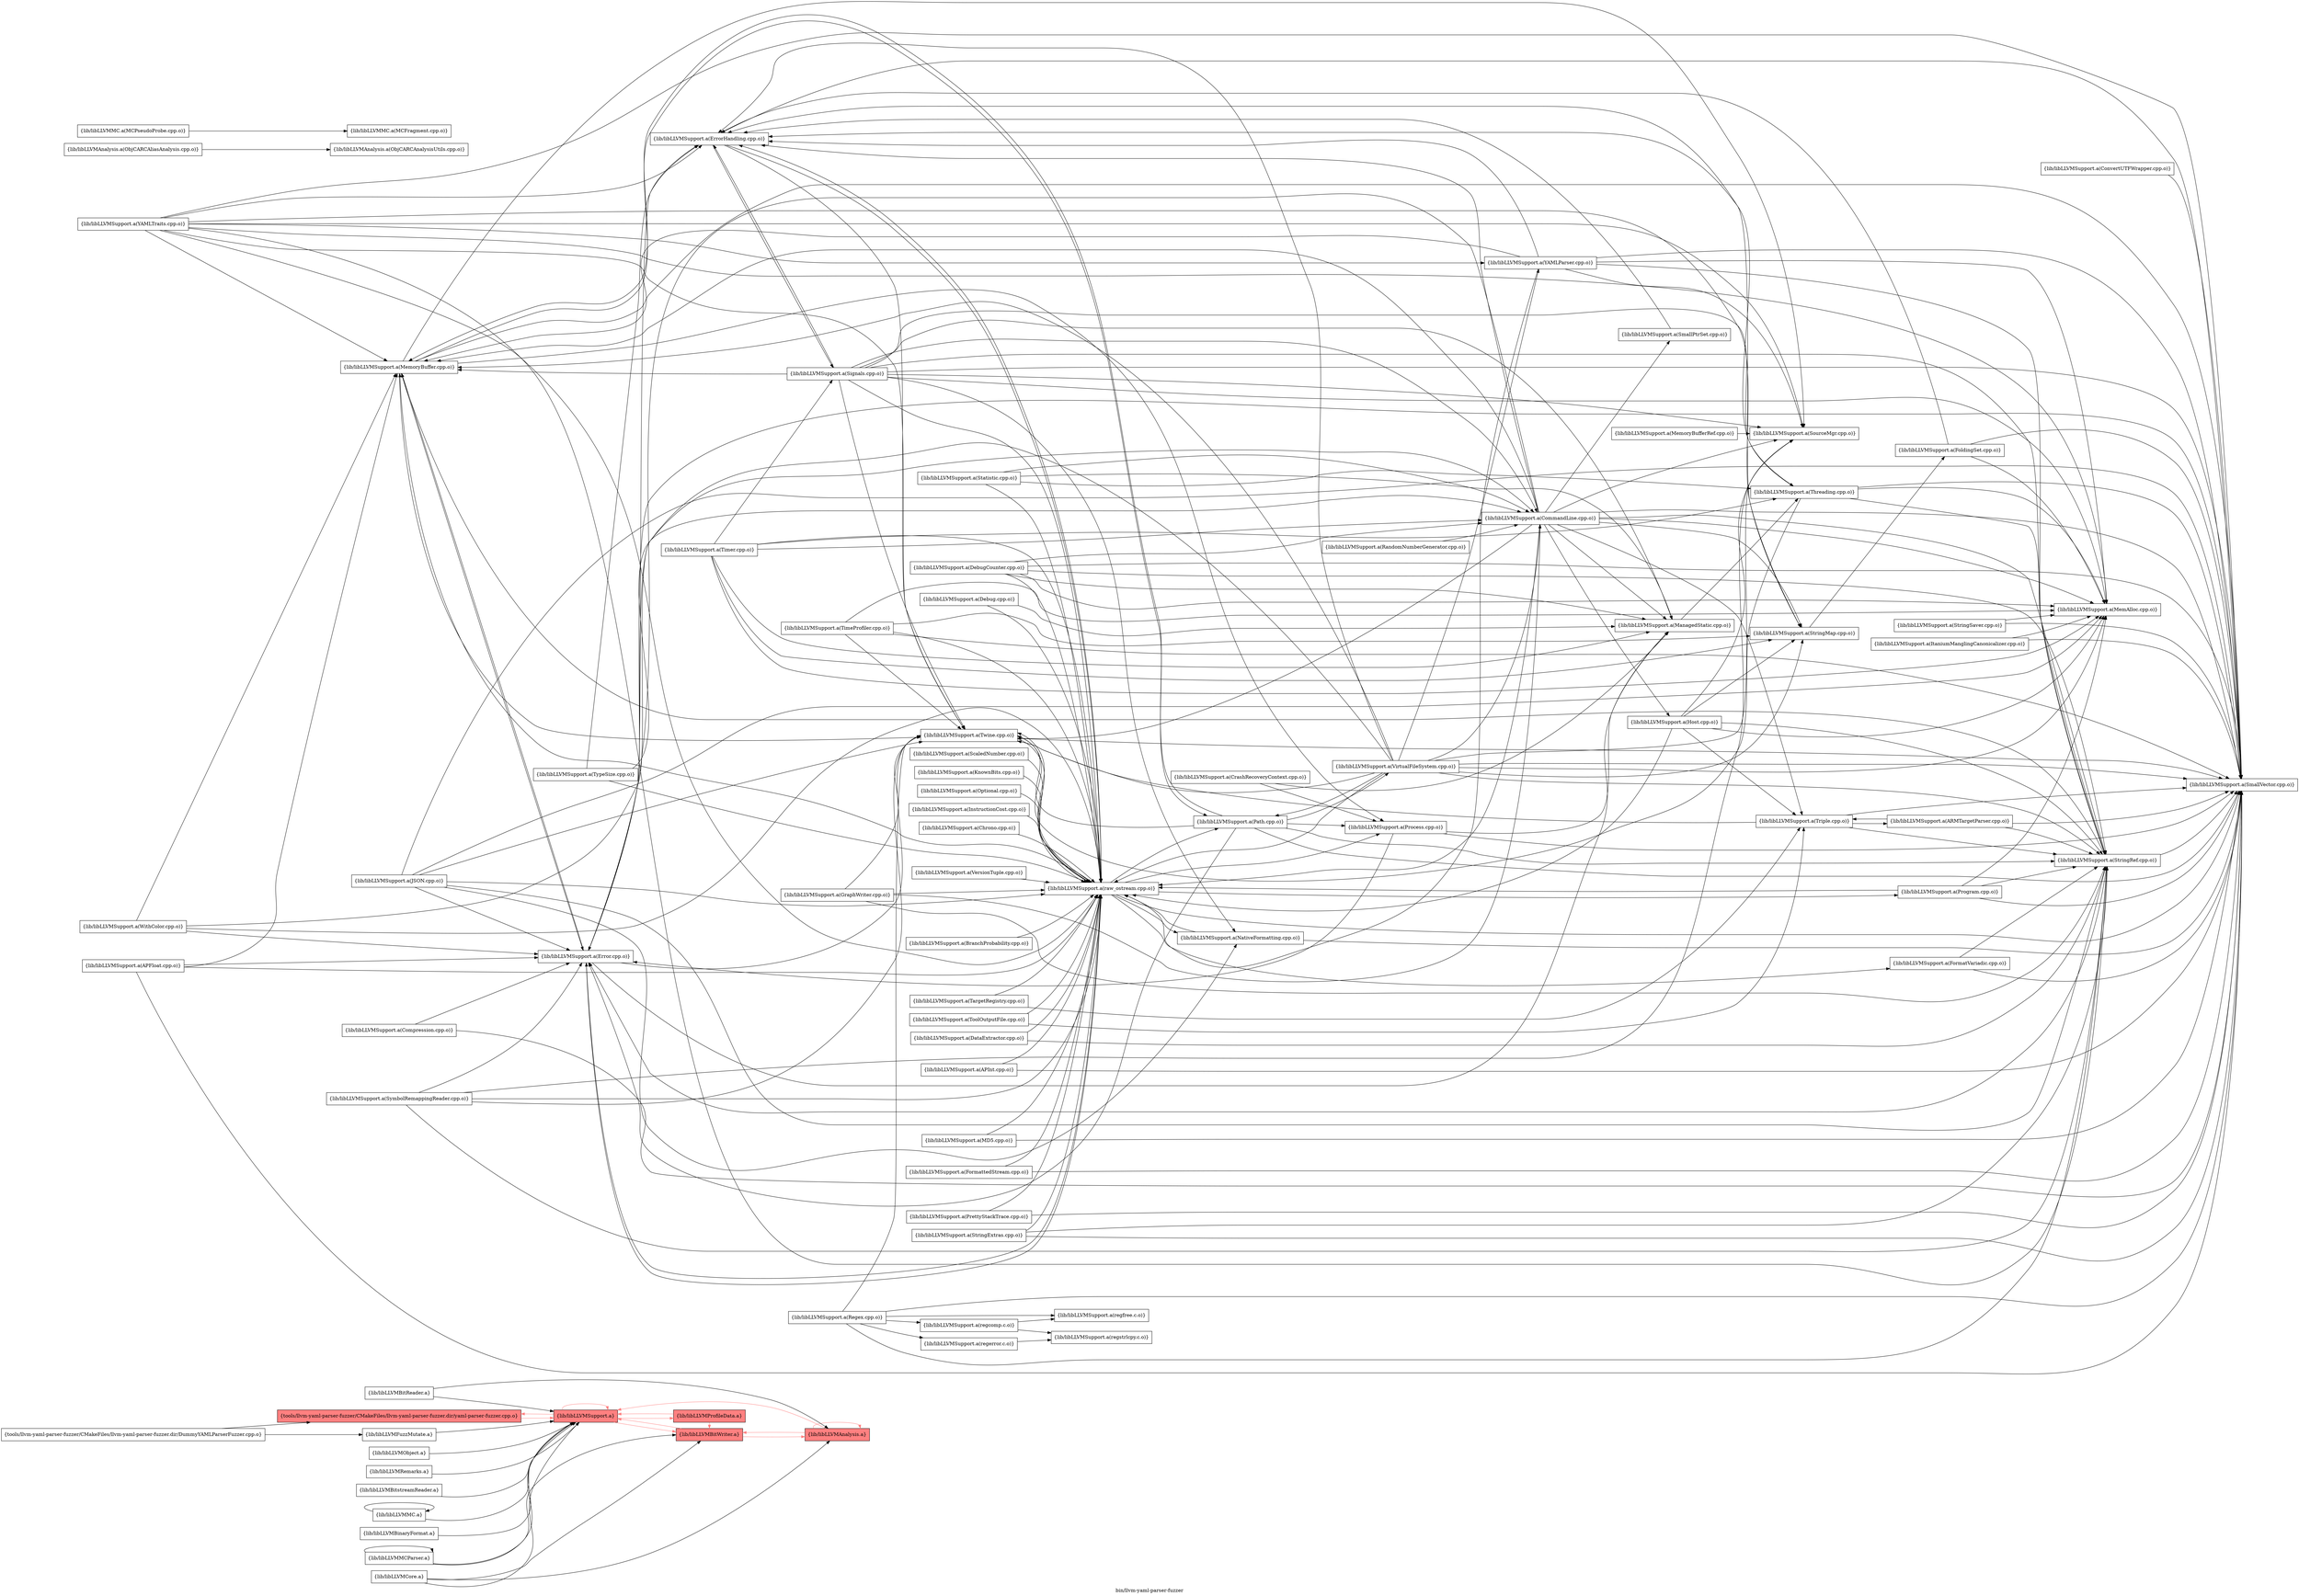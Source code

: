 digraph "bin/llvm-yaml-parser-fuzzer" {
	label="bin/llvm-yaml-parser-fuzzer";
	rankdir="LR"
	{ rank=same; Node0x5604d8cfbf78;  }
	{ rank=same; Node0x5604d8cfe4f8; Node0x5604d8cfd198;  }
	{ rank=same; Node0x5604d8cfd698;  }
	{ rank=same; Node0x5604d8cfe5e8; Node0x5604d8d03598;  }

	Node0x5604d8cfbf78 [shape=record,shape=box,group=0,label="{tools/llvm-yaml-parser-fuzzer/CMakeFiles/llvm-yaml-parser-fuzzer.dir/DummyYAMLParserFuzzer.cpp.o}"];
	Node0x5604d8cfbf78 -> Node0x5604d8cfe4f8;
	Node0x5604d8cfbf78 -> Node0x5604d8cfd198;
	Node0x5604d8cfe4f8 [shape=record,shape=box,style=filled,fillcolor="1.000000 0.5 1",group=1,label="{tools/llvm-yaml-parser-fuzzer/CMakeFiles/llvm-yaml-parser-fuzzer.dir/yaml-parser-fuzzer.cpp.o}"];
	Node0x5604d8cfe4f8 -> Node0x5604d8cfd698[color="1.000000 0.5 1"];
	Node0x5604d8cfd198 [shape=record,shape=box,group=0,label="{lib/libLLVMFuzzMutate.a}"];
	Node0x5604d8cfd198 -> Node0x5604d8cfd698;
	Node0x5604d8cfd698 [shape=record,shape=box,style=filled,fillcolor="1.000000 0.5 1",group=1,label="{lib/libLLVMSupport.a}"];
	Node0x5604d8cfd698 -> Node0x5604d8cfe4f8[color="1.000000 0.5 1"];
	Node0x5604d8cfd698 -> Node0x5604d8cfd698[color="1.000000 0.5 1"];
	Node0x5604d8cfd698 -> Node0x5604d8cfe5e8[color="1.000000 0.5 1"];
	Node0x5604d8cfd698 -> Node0x5604d8d03598[color="1.000000 0.5 1"];
	Node0x5604d8cfe818 [shape=record,shape=box,group=0,label="{lib/libLLVMSupport.a(MemoryBuffer.cpp.o)}"];
	Node0x5604d8cfe818 -> Node0x5604d8cfea48;
	Node0x5604d8cfe818 -> Node0x5604d8d00758;
	Node0x5604d8cfe818 -> Node0x5604d8d00ac8;
	Node0x5604d8cfe818 -> Node0x5604d8cff588;
	Node0x5604d8cfe818 -> Node0x5604d8cffbc8;
	Node0x5604d8cfe818 -> Node0x5604d8d02f08;
	Node0x5604d8cfea48 [shape=record,shape=box,group=0,label="{lib/libLLVMSupport.a(SourceMgr.cpp.o)}"];
	Node0x5604d8d00758 [shape=record,shape=box,group=0,label="{lib/libLLVMSupport.a(Error.cpp.o)}"];
	Node0x5604d8d00758 -> Node0x5604d8cfe818;
	Node0x5604d8d00758 -> Node0x5604d8d02698;
	Node0x5604d8d00758 -> Node0x5604d8cfe4a8;
	Node0x5604d8d00758 -> Node0x5604d8cfeb88;
	Node0x5604d8d00758 -> Node0x5604d8cffbc8;
	Node0x5604d8d00758 -> Node0x5604d8d02f08;
	Node0x5604d8d00ac8 [shape=record,shape=box,group=0,label="{lib/libLLVMSupport.a(Path.cpp.o)}"];
	Node0x5604d8d00ac8 -> Node0x5604d8cfe818;
	Node0x5604d8d00ac8 -> Node0x5604d8d00758;
	Node0x5604d8d00ac8 -> Node0x5604d8cff588;
	Node0x5604d8d00ac8 -> Node0x5604d8cffbc8;
	Node0x5604d8d00ac8 -> Node0x5604d8d002f8;
	Node0x5604d8d00ac8 -> Node0x5604d8d02f08;
	Node0x5604d8d00ac8 -> Node0x5604d8d00848;
	Node0x5604d8cff588 [shape=record,shape=box,group=0,label="{lib/libLLVMSupport.a(Process.cpp.o)}"];
	Node0x5604d8cff588 -> Node0x5604d8d00758;
	Node0x5604d8cff588 -> Node0x5604d8cfe4a8;
	Node0x5604d8cff588 -> Node0x5604d8cffbc8;
	Node0x5604d8cffbc8 [shape=record,shape=box,group=0,label="{lib/libLLVMSupport.a(SmallVector.cpp.o)}"];
	Node0x5604d8cffbc8 -> Node0x5604d8cfeb88;
	Node0x5604d8d02f08 [shape=record,shape=box,group=0,label="{lib/libLLVMSupport.a(Twine.cpp.o)}"];
	Node0x5604d8d02f08 -> Node0x5604d8d02698;
	Node0x5604d8d02f08 -> Node0x5604d8cffbc8;
	Node0x5604d8d02698 [shape=record,shape=box,group=0,label="{lib/libLLVMSupport.a(raw_ostream.cpp.o)}"];
	Node0x5604d8d02698 -> Node0x5604d8cfe818;
	Node0x5604d8d02698 -> Node0x5604d8d00758;
	Node0x5604d8d02698 -> Node0x5604d8d02058;
	Node0x5604d8d02698 -> Node0x5604d8d00ed8;
	Node0x5604d8d02698 -> Node0x5604d8d00ac8;
	Node0x5604d8d02698 -> Node0x5604d8cff588;
	Node0x5604d8d02698 -> Node0x5604d8cfe3b8;
	Node0x5604d8d02698 -> Node0x5604d8cfeb88;
	Node0x5604d8d02698 -> Node0x5604d8cffbc8;
	Node0x5604d8d02698 -> Node0x5604d8d02f08;
	Node0x5604d8cfe4a8 [shape=record,shape=box,group=0,label="{lib/libLLVMSupport.a(ManagedStatic.cpp.o)}"];
	Node0x5604d8cfe4a8 -> Node0x5604d8d00488;
	Node0x5604d8cfeb88 [shape=record,shape=box,group=0,label="{lib/libLLVMSupport.a(ErrorHandling.cpp.o)}"];
	Node0x5604d8cfeb88 -> Node0x5604d8d02698;
	Node0x5604d8cfeb88 -> Node0x5604d8d02f08;
	Node0x5604d8cfeb88 -> Node0x5604d8cffc18;
	Node0x5604d8d00488 [shape=record,shape=box,group=0,label="{lib/libLLVMSupport.a(Threading.cpp.o)}"];
	Node0x5604d8d00488 -> Node0x5604d8cfeb88;
	Node0x5604d8d00488 -> Node0x5604d8cffbc8;
	Node0x5604d8d00488 -> Node0x5604d8d002f8;
	Node0x5604d8d00488 -> Node0x5604d8d01ec8;
	Node0x5604d8d00488 -> Node0x5604d8d02f08;
	Node0x5604d8cffc18 [shape=record,shape=box,group=0,label="{lib/libLLVMSupport.a(Signals.cpp.o)}"];
	Node0x5604d8cffc18 -> Node0x5604d8cfea48;
	Node0x5604d8cffc18 -> Node0x5604d8cfe818;
	Node0x5604d8cffc18 -> Node0x5604d8d02698;
	Node0x5604d8cffc18 -> Node0x5604d8d02058;
	Node0x5604d8cffc18 -> Node0x5604d8cfe4a8;
	Node0x5604d8cffc18 -> Node0x5604d8cfeb88;
	Node0x5604d8cffc18 -> Node0x5604d8cffbc8;
	Node0x5604d8cffc18 -> Node0x5604d8d002f8;
	Node0x5604d8cffc18 -> Node0x5604d8d01ec8;
	Node0x5604d8cffc18 -> Node0x5604d8d02f08;
	Node0x5604d8cffc18 -> Node0x5604d8d01dd8;
	Node0x5604d8cffc18 -> Node0x5604d8d00488;
	Node0x5604d8cff3a8 [shape=record,shape=box,group=0,label="{lib/libLLVMSupport.a(Debug.cpp.o)}"];
	Node0x5604d8cff3a8 -> Node0x5604d8d02698;
	Node0x5604d8cff3a8 -> Node0x5604d8cfe4a8;
	Node0x5604d8d002f8 [shape=record,shape=box,group=0,label="{lib/libLLVMSupport.a(StringRef.cpp.o)}"];
	Node0x5604d8d002f8 -> Node0x5604d8cfe818;
	Node0x5604d8d002f8 -> Node0x5604d8d00758;
	Node0x5604d8d002f8 -> Node0x5604d8cffbc8;
	Node0x5604d8d00578 [shape=record,shape=box,group=0,label="{lib/libLLVMSupport.a(APFloat.cpp.o)}"];
	Node0x5604d8d00578 -> Node0x5604d8cfe818;
	Node0x5604d8d00578 -> Node0x5604d8d00758;
	Node0x5604d8d00578 -> Node0x5604d8d02698;
	Node0x5604d8d00578 -> Node0x5604d8cffbc8;
	Node0x5604d8d011f8 [shape=record,shape=box,group=0,label="{lib/libLLVMSupport.a(APInt.cpp.o)}"];
	Node0x5604d8d011f8 -> Node0x5604d8d02698;
	Node0x5604d8d011f8 -> Node0x5604d8cffbc8;
	Node0x5604d8d01428 [shape=record,shape=box,group=0,label="{lib/libLLVMSupport.a(FoldingSet.cpp.o)}"];
	Node0x5604d8d01428 -> Node0x5604d8cfeb88;
	Node0x5604d8d01428 -> Node0x5604d8cffbc8;
	Node0x5604d8d01428 -> Node0x5604d8d01ec8;
	Node0x5604d8d01ec8 [shape=record,shape=box,group=0,label="{lib/libLLVMSupport.a(MemAlloc.cpp.o)}"];
	Node0x5604d8d02918 [shape=record,shape=box,group=0,label="{lib/libLLVMSupport.a(WithColor.cpp.o)}"];
	Node0x5604d8d02918 -> Node0x5604d8cfe818;
	Node0x5604d8d02918 -> Node0x5604d8d00758;
	Node0x5604d8d02918 -> Node0x5604d8d02698;
	Node0x5604d8d02918 -> Node0x5604d8d01dd8;
	Node0x5604d8d01dd8 [shape=record,shape=box,group=0,label="{lib/libLLVMSupport.a(CommandLine.cpp.o)}"];
	Node0x5604d8d01dd8 -> Node0x5604d8cfea48;
	Node0x5604d8d01dd8 -> Node0x5604d8cfe818;
	Node0x5604d8d01dd8 -> Node0x5604d8d00758;
	Node0x5604d8d01dd8 -> Node0x5604d8d02698;
	Node0x5604d8d01dd8 -> Node0x5604d8d012e8;
	Node0x5604d8d01dd8 -> Node0x5604d8cfe4a8;
	Node0x5604d8d01dd8 -> Node0x5604d8cfeb88;
	Node0x5604d8d01dd8 -> Node0x5604d8cffbc8;
	Node0x5604d8d01dd8 -> Node0x5604d8d002f8;
	Node0x5604d8d01dd8 -> Node0x5604d8d01ec8;
	Node0x5604d8d01dd8 -> Node0x5604d8d02f08;
	Node0x5604d8d01dd8 -> Node0x5604d8d01568;
	Node0x5604d8d01dd8 -> Node0x5604d8d006b8;
	Node0x5604d8d01dd8 -> Node0x5604d8cfedb8;
	Node0x5604d8d012e8 [shape=record,shape=box,group=0,label="{lib/libLLVMSupport.a(Host.cpp.o)}"];
	Node0x5604d8d012e8 -> Node0x5604d8cfea48;
	Node0x5604d8d012e8 -> Node0x5604d8d02698;
	Node0x5604d8d012e8 -> Node0x5604d8d002f8;
	Node0x5604d8d012e8 -> Node0x5604d8d01ec8;
	Node0x5604d8d012e8 -> Node0x5604d8d006b8;
	Node0x5604d8d012e8 -> Node0x5604d8cfedb8;
	Node0x5604d8d01568 [shape=record,shape=box,group=0,label="{lib/libLLVMSupport.a(SmallPtrSet.cpp.o)}"];
	Node0x5604d8d01568 -> Node0x5604d8cfeb88;
	Node0x5604d8d006b8 [shape=record,shape=box,group=0,label="{lib/libLLVMSupport.a(StringMap.cpp.o)}"];
	Node0x5604d8d006b8 -> Node0x5604d8cfeb88;
	Node0x5604d8d006b8 -> Node0x5604d8d01428;
	Node0x5604d8cfedb8 [shape=record,shape=box,group=0,label="{lib/libLLVMSupport.a(Triple.cpp.o)}"];
	Node0x5604d8cfedb8 -> Node0x5604d8cffbc8;
	Node0x5604d8cfedb8 -> Node0x5604d8d002f8;
	Node0x5604d8cfedb8 -> Node0x5604d8d02f08;
	Node0x5604d8cfedb8 -> Node0x5604d8cfe548;
	Node0x5604d8d01b08 [shape=record,shape=box,group=0,label="{lib/libLLVMSupport.a(StringSaver.cpp.o)}"];
	Node0x5604d8d01b08 -> Node0x5604d8cffbc8;
	Node0x5604d8d01b08 -> Node0x5604d8d01ec8;
	Node0x5604d8d00848 [shape=record,shape=box,group=0,label="{lib/libLLVMSupport.a(VirtualFileSystem.cpp.o)}"];
	Node0x5604d8d00848 -> Node0x5604d8cfea48;
	Node0x5604d8d00848 -> Node0x5604d8cfe818;
	Node0x5604d8d00848 -> Node0x5604d8d00758;
	Node0x5604d8d00848 -> Node0x5604d8d02698;
	Node0x5604d8d00848 -> Node0x5604d8d00ac8;
	Node0x5604d8d00848 -> Node0x5604d8cfeb88;
	Node0x5604d8d00848 -> Node0x5604d8cffbc8;
	Node0x5604d8d00848 -> Node0x5604d8d002f8;
	Node0x5604d8d00848 -> Node0x5604d8d01ec8;
	Node0x5604d8d00848 -> Node0x5604d8d02f08;
	Node0x5604d8d00848 -> Node0x5604d8d01dd8;
	Node0x5604d8d00848 -> Node0x5604d8d006b8;
	Node0x5604d8d00848 -> Node0x5604d8cfde68;
	Node0x5604d8cfde68 [shape=record,shape=box,group=0,label="{lib/libLLVMSupport.a(YAMLParser.cpp.o)}"];
	Node0x5604d8cfde68 -> Node0x5604d8cfea48;
	Node0x5604d8cfde68 -> Node0x5604d8cfe818;
	Node0x5604d8cfde68 -> Node0x5604d8d02698;
	Node0x5604d8cfde68 -> Node0x5604d8cfeb88;
	Node0x5604d8cfde68 -> Node0x5604d8cffbc8;
	Node0x5604d8cfde68 -> Node0x5604d8d002f8;
	Node0x5604d8cfde68 -> Node0x5604d8d01ec8;
	Node0x5604d8cffa38 [shape=record,shape=box,group=0,label="{lib/libLLVMSupport.a(ConvertUTFWrapper.cpp.o)}"];
	Node0x5604d8cffa38 -> Node0x5604d8cffbc8;
	Node0x5604d8cfe548 [shape=record,shape=box,group=0,label="{lib/libLLVMSupport.a(ARMTargetParser.cpp.o)}"];
	Node0x5604d8cfe548 -> Node0x5604d8cffbc8;
	Node0x5604d8cfe548 -> Node0x5604d8d002f8;
	Node0x5604d8cfe548 -> Node0x5604d8cfedb8;
	Node0x5604d8d02058 [shape=record,shape=box,group=0,label="{lib/libLLVMSupport.a(NativeFormatting.cpp.o)}"];
	Node0x5604d8d02058 -> Node0x5604d8d02698;
	Node0x5604d8d02058 -> Node0x5604d8cffbc8;
	Node0x5604d8d00ed8 [shape=record,shape=box,group=0,label="{lib/libLLVMSupport.a(FormatVariadic.cpp.o)}"];
	Node0x5604d8d00ed8 -> Node0x5604d8cffbc8;
	Node0x5604d8d00ed8 -> Node0x5604d8d002f8;
	Node0x5604d8cfe3b8 [shape=record,shape=box,group=0,label="{lib/libLLVMSupport.a(Program.cpp.o)}"];
	Node0x5604d8cfe3b8 -> Node0x5604d8d02698;
	Node0x5604d8cfe3b8 -> Node0x5604d8cffbc8;
	Node0x5604d8cfe3b8 -> Node0x5604d8d002f8;
	Node0x5604d8cfe3b8 -> Node0x5604d8d01ec8;
	Node0x5604d8cff9e8 [shape=record,shape=box,group=0,label="{lib/libLLVMSupport.a(MD5.cpp.o)}"];
	Node0x5604d8cff9e8 -> Node0x5604d8d02698;
	Node0x5604d8cff9e8 -> Node0x5604d8cffbc8;
	Node0x5604d8cff2b8 [shape=record,shape=box,group=0,label="{lib/libLLVMSupport.a(CrashRecoveryContext.cpp.o)}"];
	Node0x5604d8cff2b8 -> Node0x5604d8cff588;
	Node0x5604d8cff2b8 -> Node0x5604d8cfe4a8;
	Node0x5604d8cfe638 [shape=record,shape=box,group=0,label="{lib/libLLVMSupport.a(StringExtras.cpp.o)}"];
	Node0x5604d8cfe638 -> Node0x5604d8d02698;
	Node0x5604d8cfe638 -> Node0x5604d8cffbc8;
	Node0x5604d8cfe638 -> Node0x5604d8d002f8;
	Node0x5604d8cfe5e8 [shape=record,shape=box,style=filled,fillcolor="1.000000 0.5 1",group=1,label="{lib/libLLVMBitWriter.a}"];
	Node0x5604d8cfe5e8 -> Node0x5604d8cfd698[color="1.000000 0.5 1"];
	Node0x5604d8cfe5e8 -> Node0x5604d8cffe98[color="1.000000 0.5 1"];
	Node0x5604d8cffe98 [shape=record,shape=box,style=filled,fillcolor="1.000000 0.5 1",group=1,label="{lib/libLLVMAnalysis.a}"];
	Node0x5604d8cffe98 -> Node0x5604d8cfd698[color="1.000000 0.5 1"];
	Node0x5604d8cffe98 -> Node0x5604d8cffe98[color="1.000000 0.5 1"];
	Node0x5604d8cffe98 -> Node0x5604d8cfe5e8[color="1.000000 0.5 1"];
	Node0x5604d8d01a18 [shape=record,shape=box,group=0,label="{lib/libLLVMSupport.a(TargetRegistry.cpp.o)}"];
	Node0x5604d8d01a18 -> Node0x5604d8d02698;
	Node0x5604d8d01a18 -> Node0x5604d8cfedb8;
	Node0x5604d8d02dc8 [shape=record,shape=box,group=0,label="{lib/libLLVMSupport.a(TypeSize.cpp.o)}"];
	Node0x5604d8d02dc8 -> Node0x5604d8d02698;
	Node0x5604d8d02dc8 -> Node0x5604d8cfeb88;
	Node0x5604d8d02dc8 -> Node0x5604d8d01dd8;
	Node0x5604d8cfe6d8 [shape=record,shape=box,group=0,label="{lib/libLLVMSupport.a(KnownBits.cpp.o)}"];
	Node0x5604d8cfe6d8 -> Node0x5604d8d02698;
	Node0x5604d8cfc928 [shape=record,shape=box,group=0,label="{lib/libLLVMSupport.a(Optional.cpp.o)}"];
	Node0x5604d8cfc928 -> Node0x5604d8d02698;
	Node0x5604d8d04088 [shape=record,shape=box,group=0,label="{lib/libLLVMSupport.a(GraphWriter.cpp.o)}"];
	Node0x5604d8d04088 -> Node0x5604d8d02698;
	Node0x5604d8d04088 -> Node0x5604d8d002f8;
	Node0x5604d8d04088 -> Node0x5604d8d02f08;
	Node0x5604d8d04088 -> Node0x5604d8d01dd8;
	Node0x5604d8cfe598 [shape=record,shape=box,group=0,label="{lib/libLLVMSupport.a(BranchProbability.cpp.o)}"];
	Node0x5604d8cfe598 -> Node0x5604d8d02698;
	Node0x5604d8cfd288 [shape=record,shape=box,group=0,label="{lib/libLLVMSupport.a(ScaledNumber.cpp.o)}"];
	Node0x5604d8cfd288 -> Node0x5604d8d02698;
	Node0x5604d8cfc1f8 [shape=record,shape=box,group=0,label="{lib/libLLVMAnalysis.a(ObjCARCAliasAnalysis.cpp.o)}"];
	Node0x5604d8cfc1f8 -> Node0x5604d8cfc978;
	Node0x5604d8cfc978 [shape=record,shape=box,group=0,label="{lib/libLLVMAnalysis.a(ObjCARCAnalysisUtils.cpp.o)}"];
	Node0x5604d8cfe728 [shape=record,shape=box,group=0,label="{lib/libLLVMSupport.a(Statistic.cpp.o)}"];
	Node0x5604d8cfe728 -> Node0x5604d8d02698;
	Node0x5604d8cfe728 -> Node0x5604d8cfe4a8;
	Node0x5604d8cfe728 -> Node0x5604d8d01dd8;
	Node0x5604d8cfe728 -> Node0x5604d8d00488;
	Node0x5604d8cfbb18 [shape=record,shape=box,group=0,label="{lib/libLLVMSupport.a(Timer.cpp.o)}"];
	Node0x5604d8cfbb18 -> Node0x5604d8d02698;
	Node0x5604d8cfbb18 -> Node0x5604d8cfe4a8;
	Node0x5604d8cfbb18 -> Node0x5604d8d01ec8;
	Node0x5604d8cfbb18 -> Node0x5604d8d01dd8;
	Node0x5604d8cfbb18 -> Node0x5604d8d006b8;
	Node0x5604d8cfbb18 -> Node0x5604d8cffc18;
	Node0x5604d8cfbb18 -> Node0x5604d8d00488;
	Node0x5604d8d02af8 [shape=record,shape=box,group=0,label="{lib/libLLVMSupport.a(DebugCounter.cpp.o)}"];
	Node0x5604d8d02af8 -> Node0x5604d8d02698;
	Node0x5604d8d02af8 -> Node0x5604d8cfe4a8;
	Node0x5604d8d02af8 -> Node0x5604d8cffbc8;
	Node0x5604d8d02af8 -> Node0x5604d8d002f8;
	Node0x5604d8d02af8 -> Node0x5604d8d01ec8;
	Node0x5604d8d02af8 -> Node0x5604d8d01dd8;
	Node0x5604d8cff998 [shape=record,shape=box,group=0,label="{lib/libLLVMObject.a}"];
	Node0x5604d8cff998 -> Node0x5604d8cfd698;
	Node0x5604d8d00a78 [shape=record,shape=box,group=0,label="{lib/libLLVMBitReader.a}"];
	Node0x5604d8d00a78 -> Node0x5604d8cfd698;
	Node0x5604d8d00a78 -> Node0x5604d8cffe98;
	Node0x5604d8cfb7a8 [shape=record,shape=box,group=0,label="{lib/libLLVMSupport.a(MemoryBufferRef.cpp.o)}"];
	Node0x5604d8cfb7a8 -> Node0x5604d8cfea48;
	Node0x5604d8d005c8 [shape=record,shape=box,group=0,label="{lib/libLLVMMCParser.a}"];
	Node0x5604d8d005c8 -> Node0x5604d8cfd698;
	Node0x5604d8d005c8 -> Node0x5604d8d005c8;
	Node0x5604d8d005c8 -> Node0x5604d8cfe5e8;
	Node0x5604d8d03598 [shape=record,shape=box,style=filled,fillcolor="1.000000 0.5 1",group=1,label="{lib/libLLVMProfileData.a}"];
	Node0x5604d8d03598 -> Node0x5604d8cfd698[color="1.000000 0.5 1"];
	Node0x5604d8d03598 -> Node0x5604d8cfe5e8[color="1.000000 0.5 1"];
	Node0x5604d8d02968 [shape=record,shape=box,group=0,label="{lib/libLLVMSupport.a(Compression.cpp.o)}"];
	Node0x5604d8d02968 -> Node0x5604d8d00758;
	Node0x5604d8d02968 -> Node0x5604d8cffbc8;
	Node0x5604d8d03958 [shape=record,shape=box,group=0,label="{lib/libLLVMSupport.a(ItaniumManglingCanonicalizer.cpp.o)}"];
	Node0x5604d8d03958 -> Node0x5604d8cffbc8;
	Node0x5604d8d03958 -> Node0x5604d8d01ec8;
	Node0x5604d8cfb348 [shape=record,shape=box,group=0,label="{lib/libLLVMSupport.a(SymbolRemappingReader.cpp.o)}"];
	Node0x5604d8cfb348 -> Node0x5604d8cfea48;
	Node0x5604d8cfb348 -> Node0x5604d8d00758;
	Node0x5604d8cfb348 -> Node0x5604d8d02698;
	Node0x5604d8cfb348 -> Node0x5604d8d002f8;
	Node0x5604d8cfb348 -> Node0x5604d8d02f08;
	Node0x5604d8cffc68 [shape=record,shape=box,group=0,label="{lib/libLLVMSupport.a(DataExtractor.cpp.o)}"];
	Node0x5604d8cffc68 -> Node0x5604d8d02698;
	Node0x5604d8cffc68 -> Node0x5604d8d002f8;
	Node0x5604d8d04538 [shape=record,shape=box,group=0,label="{lib/libLLVMCore.a}"];
	Node0x5604d8d04538 -> Node0x5604d8cfd698;
	Node0x5604d8d04538 -> Node0x5604d8cffe98;
	Node0x5604d8d04538 -> Node0x5604d8cfe5e8;
	Node0x5604d8d011a8 [shape=record,shape=box,group=0,label="{lib/libLLVMSupport.a(FormattedStream.cpp.o)}"];
	Node0x5604d8d011a8 -> Node0x5604d8d02698;
	Node0x5604d8d011a8 -> Node0x5604d8cffbc8;
	Node0x5604d8d02378 [shape=record,shape=box,group=0,label="{lib/libLLVMSupport.a(Regex.cpp.o)}"];
	Node0x5604d8d02378 -> Node0x5604d8cffbc8;
	Node0x5604d8d02378 -> Node0x5604d8d002f8;
	Node0x5604d8d02378 -> Node0x5604d8d02f08;
	Node0x5604d8d02378 -> Node0x5604d8d043f8;
	Node0x5604d8d02378 -> Node0x5604d8d03548;
	Node0x5604d8d02378 -> Node0x5604d8cfba28;
	Node0x5604d8d043f8 [shape=record,shape=box,group=0,label="{lib/libLLVMSupport.a(regcomp.c.o)}"];
	Node0x5604d8d043f8 -> Node0x5604d8d04628;
	Node0x5604d8d043f8 -> Node0x5604d8d03548;
	Node0x5604d8d03548 [shape=record,shape=box,group=0,label="{lib/libLLVMSupport.a(regfree.c.o)}"];
	Node0x5604d8cfba28 [shape=record,shape=box,group=0,label="{lib/libLLVMSupport.a(regerror.c.o)}"];
	Node0x5604d8cfba28 -> Node0x5604d8d04628;
	Node0x5604d8d04628 [shape=record,shape=box,group=0,label="{lib/libLLVMSupport.a(regstrlcpy.c.o)}"];
	Node0x5604d8cfe7c8 [shape=record,shape=box,group=0,label="{lib/libLLVMSupport.a(InstructionCost.cpp.o)}"];
	Node0x5604d8cfe7c8 -> Node0x5604d8d02698;
	Node0x5604d8cfdaf8 [shape=record,shape=box,group=0,label="{lib/libLLVMSupport.a(ToolOutputFile.cpp.o)}"];
	Node0x5604d8cfdaf8 -> Node0x5604d8d02698;
	Node0x5604d8cfdaf8 -> Node0x5604d8cfedb8;
	Node0x5604d8cff3f8 [shape=record,shape=box,group=0,label="{lib/libLLVMSupport.a(PrettyStackTrace.cpp.o)}"];
	Node0x5604d8cff3f8 -> Node0x5604d8d02698;
	Node0x5604d8cff3f8 -> Node0x5604d8cffbc8;
	Node0x5604d8cfd468 [shape=record,shape=box,group=0,label="{lib/libLLVMSupport.a(Chrono.cpp.o)}"];
	Node0x5604d8cfd468 -> Node0x5604d8d02698;
	Node0x5604d8cfc888 [shape=record,shape=box,group=0,label="{lib/libLLVMSupport.a(TimeProfiler.cpp.o)}"];
	Node0x5604d8cfc888 -> Node0x5604d8d02698;
	Node0x5604d8cfc888 -> Node0x5604d8cffbc8;
	Node0x5604d8cfc888 -> Node0x5604d8d01ec8;
	Node0x5604d8cfc888 -> Node0x5604d8d02f08;
	Node0x5604d8cfc888 -> Node0x5604d8d006b8;
	Node0x5604d8cfc2e8 [shape=record,shape=box,group=0,label="{lib/libLLVMSupport.a(JSON.cpp.o)}"];
	Node0x5604d8cfc2e8 -> Node0x5604d8d00758;
	Node0x5604d8cfc2e8 -> Node0x5604d8d02698;
	Node0x5604d8cfc2e8 -> Node0x5604d8d02058;
	Node0x5604d8cfc2e8 -> Node0x5604d8cffbc8;
	Node0x5604d8cfc2e8 -> Node0x5604d8d002f8;
	Node0x5604d8cfc2e8 -> Node0x5604d8d01ec8;
	Node0x5604d8cfc2e8 -> Node0x5604d8d02f08;
	Node0x5604d8d03fe8 [shape=record,shape=box,group=0,label="{lib/libLLVMSupport.a(RandomNumberGenerator.cpp.o)}"];
	Node0x5604d8d03fe8 -> Node0x5604d8d01dd8;
	Node0x5604d8d02eb8 [shape=record,shape=box,group=0,label="{lib/libLLVMRemarks.a}"];
	Node0x5604d8d02eb8 -> Node0x5604d8cfd698;
	Node0x5604d8cffad8 [shape=record,shape=box,group=0,label="{lib/libLLVMSupport.a(YAMLTraits.cpp.o)}"];
	Node0x5604d8cffad8 -> Node0x5604d8cfea48;
	Node0x5604d8cffad8 -> Node0x5604d8cfe818;
	Node0x5604d8cffad8 -> Node0x5604d8d02698;
	Node0x5604d8cffad8 -> Node0x5604d8cfeb88;
	Node0x5604d8cffad8 -> Node0x5604d8cffbc8;
	Node0x5604d8cffad8 -> Node0x5604d8d002f8;
	Node0x5604d8cffad8 -> Node0x5604d8d01ec8;
	Node0x5604d8cffad8 -> Node0x5604d8d02f08;
	Node0x5604d8cffad8 -> Node0x5604d8d006b8;
	Node0x5604d8cffad8 -> Node0x5604d8cfde68;
	Node0x5604d8d00c58 [shape=record,shape=box,group=0,label="{lib/libLLVMSupport.a(VersionTuple.cpp.o)}"];
	Node0x5604d8d00c58 -> Node0x5604d8d02698;
	Node0x5604d8d033b8 [shape=record,shape=box,group=0,label="{lib/libLLVMBitstreamReader.a}"];
	Node0x5604d8d033b8 -> Node0x5604d8cfd698;
	Node0x5604d8d02418 [shape=record,shape=box,group=0,label="{lib/libLLVMMC.a}"];
	Node0x5604d8d02418 -> Node0x5604d8cfd698;
	Node0x5604d8d02418 -> Node0x5604d8d02418;
	Node0x5604d8cfa998 [shape=record,shape=box,group=0,label="{lib/libLLVMMC.a(MCPseudoProbe.cpp.o)}"];
	Node0x5604d8cfa998 -> Node0x5604d8cff7b8;
	Node0x5604d8cff7b8 [shape=record,shape=box,group=0,label="{lib/libLLVMMC.a(MCFragment.cpp.o)}"];
	Node0x5604d8d02a08 [shape=record,shape=box,group=0,label="{lib/libLLVMBinaryFormat.a}"];
	Node0x5604d8d02a08 -> Node0x5604d8cfd698;
}
